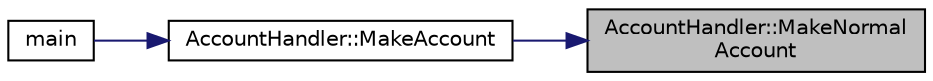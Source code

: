 digraph "AccountHandler::MakeNormalAccount"
{
 // LATEX_PDF_SIZE
  edge [fontname="Helvetica",fontsize="10",labelfontname="Helvetica",labelfontsize="10"];
  node [fontname="Helvetica",fontsize="10",shape=record];
  rankdir="RL";
  Node1 [label="AccountHandler::MakeNormal\lAccount",height=0.2,width=0.4,color="black", fillcolor="grey75", style="filled", fontcolor="black",tooltip=" "];
  Node1 -> Node2 [dir="back",color="midnightblue",fontsize="10",style="solid"];
  Node2 [label="AccountHandler::MakeAccount",height=0.2,width=0.4,color="black", fillcolor="white", style="filled",URL="$class_account_handler.html#a8d52fd7d9d898db9da9fceec89f08e94",tooltip=" "];
  Node2 -> Node3 [dir="back",color="midnightblue",fontsize="10",style="solid"];
  Node3 [label="main",height=0.2,width=0.4,color="black", fillcolor="white", style="filled",URL="$_banking___main_8cpp.html#ae66f6b31b5ad750f1fe042a706a4e3d4",tooltip=" "];
}
